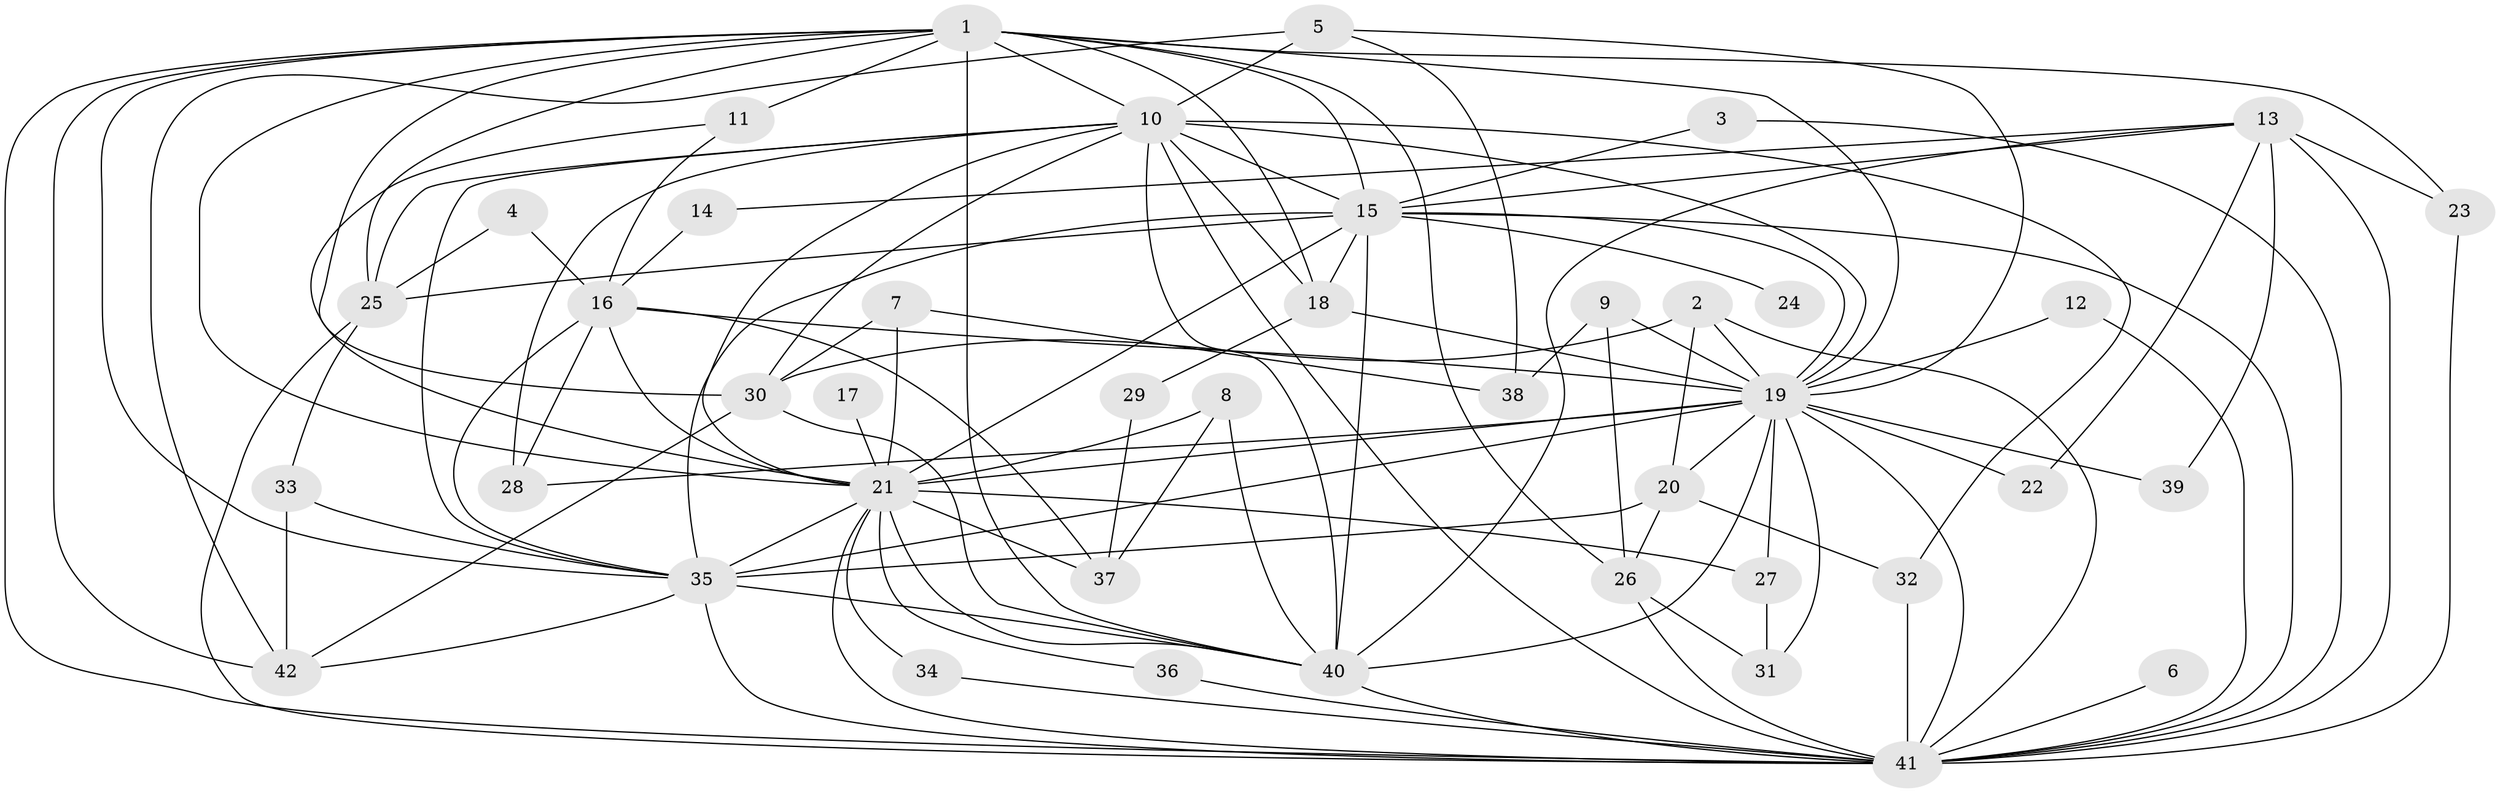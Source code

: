 // original degree distribution, {19: 0.011904761904761904, 11: 0.011904761904761904, 21: 0.03571428571428571, 18: 0.011904761904761904, 17: 0.011904761904761904, 26: 0.011904761904761904, 14: 0.011904761904761904, 15: 0.011904761904761904, 4: 0.047619047619047616, 5: 0.03571428571428571, 6: 0.023809523809523808, 2: 0.5833333333333334, 8: 0.023809523809523808, 7: 0.011904761904761904, 3: 0.15476190476190477}
// Generated by graph-tools (version 1.1) at 2025/01/03/09/25 03:01:30]
// undirected, 42 vertices, 113 edges
graph export_dot {
graph [start="1"]
  node [color=gray90,style=filled];
  1;
  2;
  3;
  4;
  5;
  6;
  7;
  8;
  9;
  10;
  11;
  12;
  13;
  14;
  15;
  16;
  17;
  18;
  19;
  20;
  21;
  22;
  23;
  24;
  25;
  26;
  27;
  28;
  29;
  30;
  31;
  32;
  33;
  34;
  35;
  36;
  37;
  38;
  39;
  40;
  41;
  42;
  1 -- 10 [weight=2.0];
  1 -- 11 [weight=2.0];
  1 -- 15 [weight=2.0];
  1 -- 18 [weight=1.0];
  1 -- 19 [weight=3.0];
  1 -- 21 [weight=1.0];
  1 -- 23 [weight=1.0];
  1 -- 25 [weight=1.0];
  1 -- 26 [weight=1.0];
  1 -- 30 [weight=1.0];
  1 -- 35 [weight=2.0];
  1 -- 40 [weight=2.0];
  1 -- 41 [weight=2.0];
  1 -- 42 [weight=1.0];
  2 -- 19 [weight=1.0];
  2 -- 20 [weight=1.0];
  2 -- 30 [weight=1.0];
  2 -- 41 [weight=1.0];
  3 -- 15 [weight=1.0];
  3 -- 41 [weight=1.0];
  4 -- 16 [weight=1.0];
  4 -- 25 [weight=1.0];
  5 -- 10 [weight=1.0];
  5 -- 19 [weight=1.0];
  5 -- 38 [weight=1.0];
  5 -- 42 [weight=1.0];
  6 -- 41 [weight=1.0];
  7 -- 21 [weight=1.0];
  7 -- 30 [weight=1.0];
  7 -- 38 [weight=1.0];
  8 -- 21 [weight=1.0];
  8 -- 37 [weight=1.0];
  8 -- 40 [weight=1.0];
  9 -- 19 [weight=1.0];
  9 -- 26 [weight=1.0];
  9 -- 38 [weight=1.0];
  10 -- 15 [weight=1.0];
  10 -- 18 [weight=1.0];
  10 -- 19 [weight=3.0];
  10 -- 21 [weight=1.0];
  10 -- 25 [weight=1.0];
  10 -- 28 [weight=1.0];
  10 -- 30 [weight=1.0];
  10 -- 32 [weight=1.0];
  10 -- 35 [weight=2.0];
  10 -- 40 [weight=2.0];
  10 -- 41 [weight=1.0];
  11 -- 16 [weight=1.0];
  11 -- 21 [weight=1.0];
  12 -- 19 [weight=1.0];
  12 -- 41 [weight=2.0];
  13 -- 14 [weight=1.0];
  13 -- 15 [weight=1.0];
  13 -- 22 [weight=1.0];
  13 -- 23 [weight=1.0];
  13 -- 39 [weight=1.0];
  13 -- 40 [weight=1.0];
  13 -- 41 [weight=2.0];
  14 -- 16 [weight=1.0];
  15 -- 18 [weight=1.0];
  15 -- 19 [weight=2.0];
  15 -- 21 [weight=1.0];
  15 -- 24 [weight=1.0];
  15 -- 25 [weight=1.0];
  15 -- 35 [weight=2.0];
  15 -- 40 [weight=4.0];
  15 -- 41 [weight=1.0];
  16 -- 19 [weight=1.0];
  16 -- 21 [weight=1.0];
  16 -- 28 [weight=1.0];
  16 -- 35 [weight=1.0];
  16 -- 37 [weight=1.0];
  17 -- 21 [weight=1.0];
  18 -- 19 [weight=2.0];
  18 -- 29 [weight=1.0];
  19 -- 20 [weight=3.0];
  19 -- 21 [weight=2.0];
  19 -- 22 [weight=1.0];
  19 -- 27 [weight=1.0];
  19 -- 28 [weight=1.0];
  19 -- 31 [weight=1.0];
  19 -- 35 [weight=2.0];
  19 -- 39 [weight=1.0];
  19 -- 40 [weight=4.0];
  19 -- 41 [weight=3.0];
  20 -- 26 [weight=1.0];
  20 -- 32 [weight=1.0];
  20 -- 35 [weight=1.0];
  21 -- 27 [weight=1.0];
  21 -- 34 [weight=1.0];
  21 -- 35 [weight=2.0];
  21 -- 36 [weight=1.0];
  21 -- 37 [weight=1.0];
  21 -- 40 [weight=3.0];
  21 -- 41 [weight=1.0];
  23 -- 41 [weight=1.0];
  25 -- 33 [weight=1.0];
  25 -- 41 [weight=1.0];
  26 -- 31 [weight=1.0];
  26 -- 41 [weight=1.0];
  27 -- 31 [weight=1.0];
  29 -- 37 [weight=1.0];
  30 -- 40 [weight=1.0];
  30 -- 42 [weight=1.0];
  32 -- 41 [weight=1.0];
  33 -- 35 [weight=1.0];
  33 -- 42 [weight=1.0];
  34 -- 41 [weight=1.0];
  35 -- 40 [weight=2.0];
  35 -- 41 [weight=1.0];
  35 -- 42 [weight=1.0];
  36 -- 41 [weight=1.0];
  40 -- 41 [weight=3.0];
}
